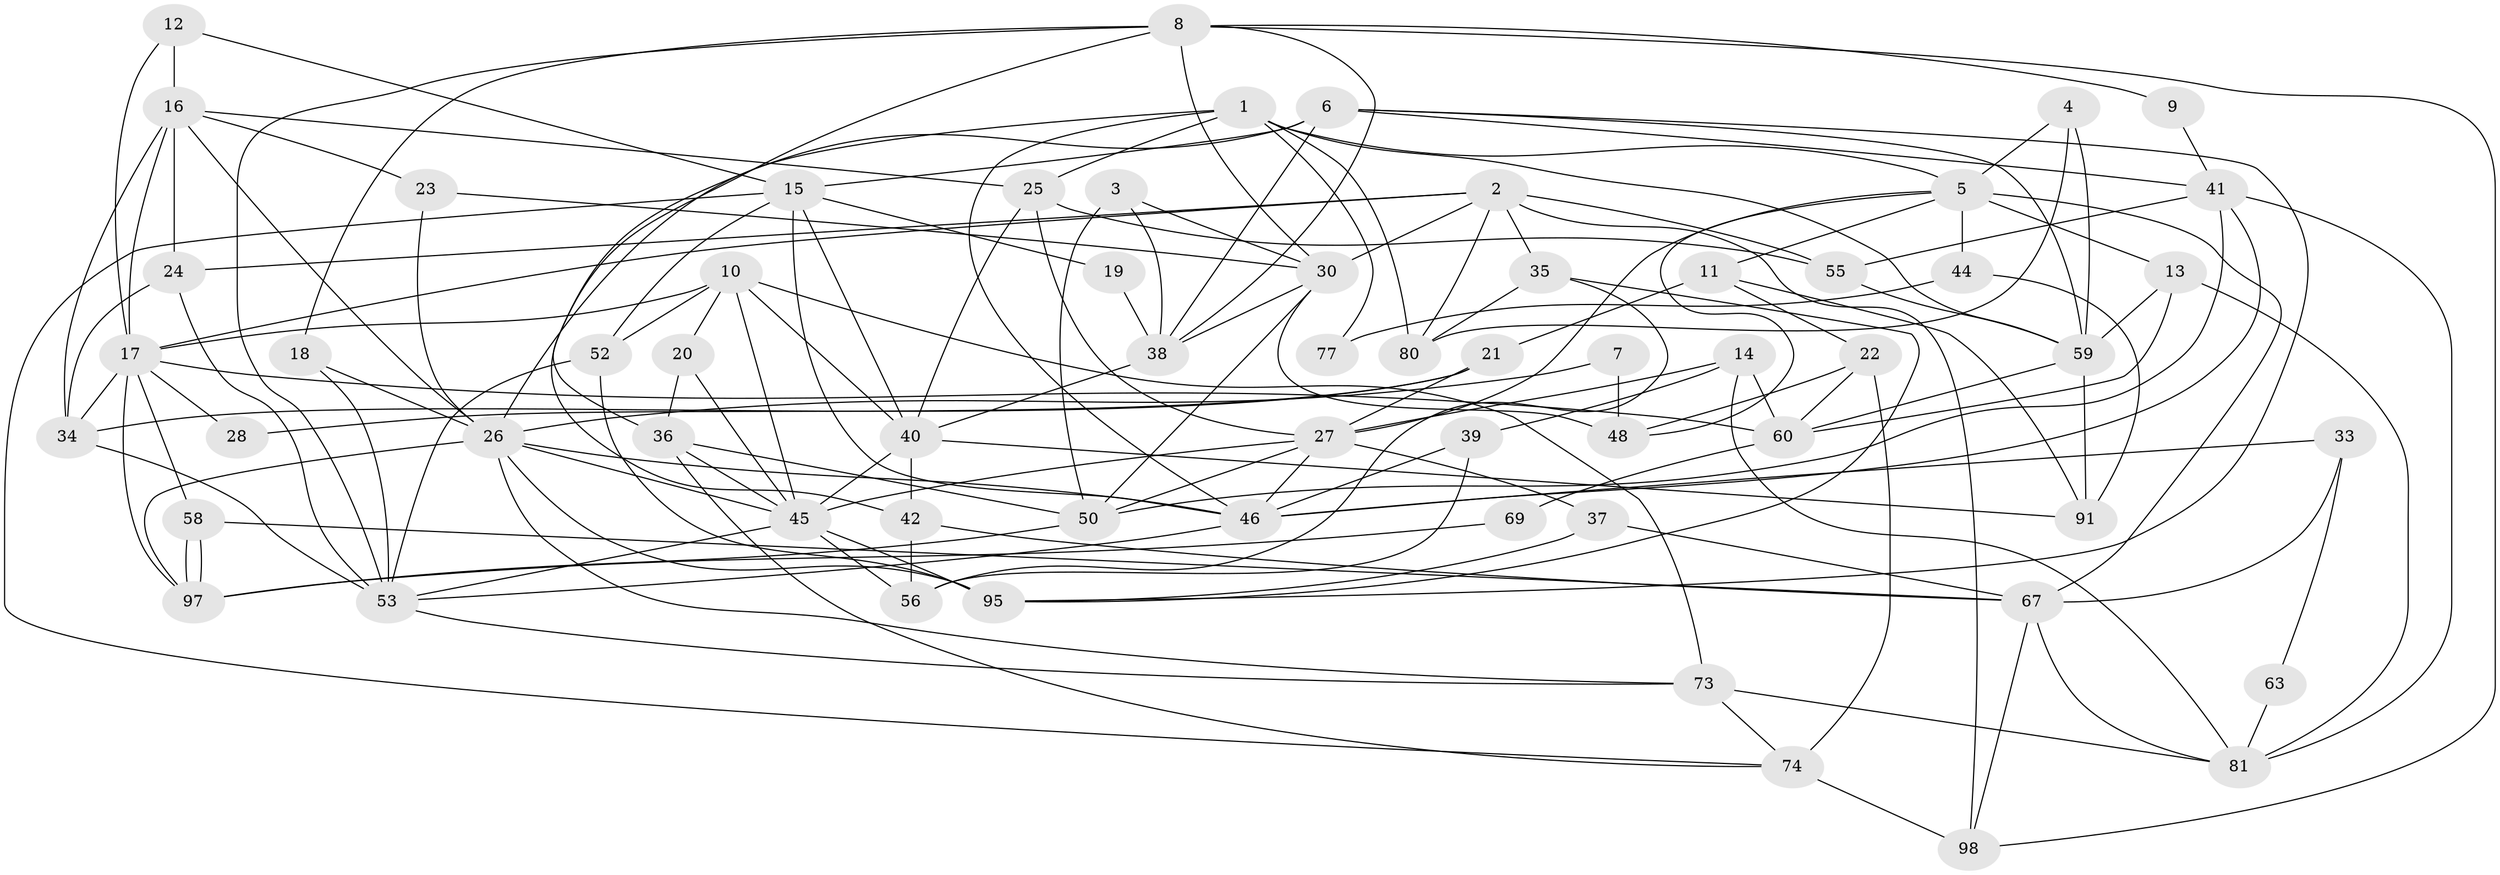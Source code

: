 // Generated by graph-tools (version 1.1) at 2025/23/03/03/25 07:23:57]
// undirected, 63 vertices, 155 edges
graph export_dot {
graph [start="1"]
  node [color=gray90,style=filled];
  1 [super="+62"];
  2 [super="+65"];
  3;
  4;
  5 [super="+79"];
  6 [super="+70"];
  7 [super="+54"];
  8 [super="+57"];
  9;
  10 [super="+51"];
  11;
  12;
  13 [super="+76"];
  14;
  15 [super="+78"];
  16 [super="+71"];
  17 [super="+29"];
  18 [super="+43"];
  19;
  20;
  21 [super="+31"];
  22;
  23;
  24 [super="+85"];
  25;
  26 [super="+99"];
  27 [super="+32"];
  28;
  30 [super="+68"];
  33;
  34 [super="+83"];
  35 [super="+47"];
  36 [super="+93"];
  37 [super="+90"];
  38 [super="+61"];
  39;
  40 [super="+92"];
  41 [super="+84"];
  42;
  44 [super="+64"];
  45 [super="+86"];
  46 [super="+49"];
  48 [super="+96"];
  50 [super="+89"];
  52 [super="+94"];
  53 [super="+72"];
  55 [super="+87"];
  56;
  58;
  59;
  60 [super="+66"];
  63;
  67 [super="+75"];
  69;
  73;
  74 [super="+82"];
  77;
  80;
  81 [super="+88"];
  91;
  95 [super="+100"];
  97;
  98 [super="+101"];
  1 -- 46;
  1 -- 59;
  1 -- 5 [weight=2];
  1 -- 77 [weight=2];
  1 -- 80;
  1 -- 42;
  1 -- 25;
  2 -- 30;
  2 -- 80;
  2 -- 98;
  2 -- 17;
  2 -- 35;
  2 -- 55;
  2 -- 24;
  3 -- 50;
  3 -- 30;
  3 -- 38;
  4 -- 59;
  4 -- 80;
  4 -- 5;
  5 -- 11;
  5 -- 44;
  5 -- 48;
  5 -- 27;
  5 -- 13;
  5 -- 67;
  6 -- 26;
  6 -- 59;
  6 -- 38;
  6 -- 41;
  6 -- 95;
  6 -- 15;
  7 -- 48 [weight=2];
  7 -- 26;
  8 -- 18;
  8 -- 30;
  8 -- 98;
  8 -- 36;
  8 -- 53;
  8 -- 38;
  8 -- 9;
  9 -- 41;
  10 -- 73;
  10 -- 17;
  10 -- 20;
  10 -- 52 [weight=2];
  10 -- 40;
  10 -- 45;
  11 -- 22;
  11 -- 91;
  11 -- 21;
  12 -- 16;
  12 -- 17;
  12 -- 15;
  13 -- 81;
  13 -- 59;
  13 -- 60;
  14 -- 39;
  14 -- 81;
  14 -- 60;
  14 -- 27;
  15 -- 40;
  15 -- 74;
  15 -- 19;
  15 -- 46;
  15 -- 52;
  16 -- 24;
  16 -- 25;
  16 -- 26;
  16 -- 17;
  16 -- 34;
  16 -- 23;
  17 -- 34;
  17 -- 58;
  17 -- 97;
  17 -- 28;
  17 -- 60;
  18 -- 26;
  18 -- 53;
  19 -- 38;
  20 -- 36;
  20 -- 45;
  21 -- 27;
  21 -- 28;
  21 -- 34;
  22 -- 60;
  22 -- 74;
  22 -- 48;
  23 -- 26;
  23 -- 30;
  24 -- 53;
  24 -- 34;
  25 -- 40;
  25 -- 55;
  25 -- 27;
  26 -- 97;
  26 -- 73;
  26 -- 95;
  26 -- 46;
  26 -- 45;
  27 -- 37;
  27 -- 46;
  27 -- 50;
  27 -- 45;
  30 -- 48;
  30 -- 50;
  30 -- 38;
  33 -- 46;
  33 -- 63;
  33 -- 67;
  34 -- 53 [weight=2];
  35 -- 95;
  35 -- 56;
  35 -- 80;
  36 -- 50;
  36 -- 74;
  36 -- 45;
  37 -- 95;
  37 -- 67;
  38 -- 40;
  39 -- 46;
  39 -- 56;
  40 -- 91;
  40 -- 42;
  40 -- 45;
  41 -- 55;
  41 -- 81;
  41 -- 50;
  41 -- 46;
  42 -- 56;
  42 -- 67;
  44 -- 77;
  44 -- 91;
  45 -- 53;
  45 -- 56;
  45 -- 95 [weight=2];
  46 -- 53;
  50 -- 97;
  52 -- 53;
  52 -- 95;
  53 -- 73;
  55 -- 59;
  58 -- 97;
  58 -- 97;
  58 -- 67;
  59 -- 91;
  59 -- 60;
  60 -- 69;
  63 -- 81;
  67 -- 81;
  67 -- 98;
  69 -- 97;
  73 -- 74;
  73 -- 81;
  74 -- 98 [weight=2];
}
